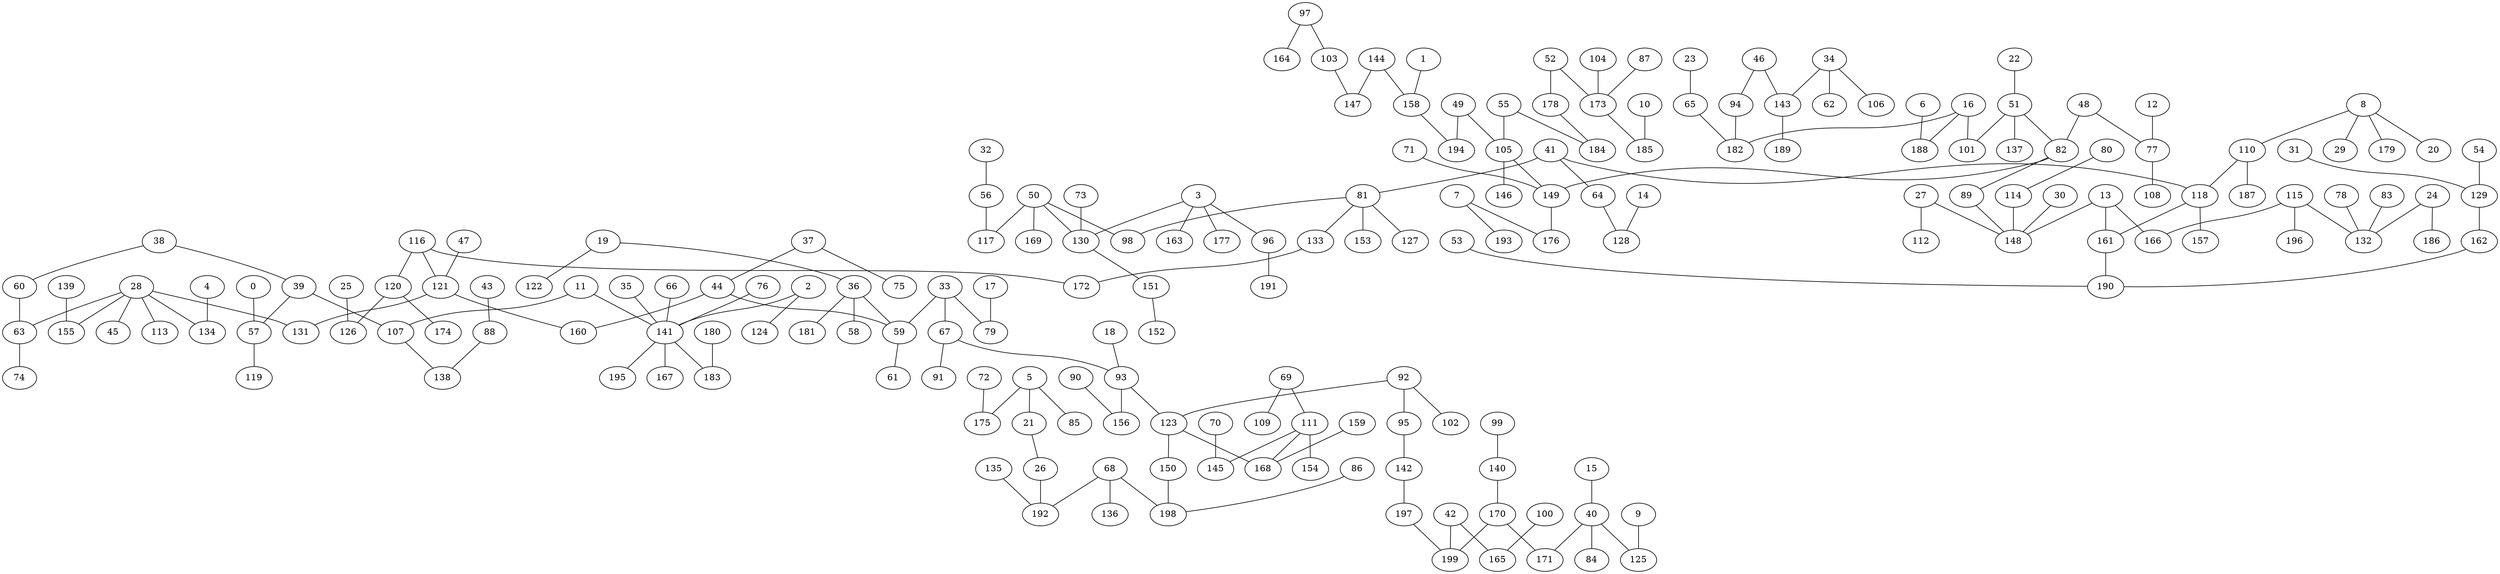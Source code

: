 graph {
120  [Label = "120 (0.00)"]
174  [Label = "174 (0.00)"]
27  [Label = "27 (0.00)"]
112  [Label = "112 (0.00)"]
110  [Label = "110 (0.00)"]
118  [Label = "118 (0.00)"]
28  [Label = "28 (0.00)"]
131  [Label = "131 (0.00)"]
89  [Label = "89 (0.00)"]
148  [Label = "148 (0.00)"]
93  [Label = "93 (0.00)"]
156  [Label = "156 (0.00)"]
34  [Label = "34 (0.00)"]
62  [Label = "62 (0.00)"]
94  [Label = "94 (0.00)"]
182  [Label = "182 (0.00)"]
22  [Label = "22 (0.00)"]
51  [Label = "51 (0.00)"]
13  [Label = "13 (0.00)"]
42  [Label = "42 (0.00)"]
199  [Label = "199 (0.00)"]
46  [Label = "46 (0.00)"]
38  [Label = "38 (0.00)"]
60  [Label = "60 (0.00)"]
155  [Label = "155 (0.00)"]
150  [Label = "150 (0.00)"]
198  [Label = "198 (0.00)"]
11  [Label = "11 (0.00)"]
107  [Label = "107 (0.00)"]
17  [Label = "17 (0.00)"]
79  [Label = "79 (0.00)"]
78  [Label = "78 (0.00)"]
132  [Label = "132 (0.00)"]
66  [Label = "66 (0.00)"]
141  [Label = "141 (0.00)"]
81  [Label = "81 (0.00)"]
133  [Label = "133 (0.00)"]
121  [Label = "121 (0.00)"]
99  [Label = "99 (0.00)"]
140  [Label = "140 (0.00)"]
95  [Label = "95 (0.00)"]
142  [Label = "142 (0.00)"]
39  [Label = "39 (0.00)"]
5  [Label = "5 (0.00)"]
175  [Label = "175 (0.00)"]
101  [Label = "101 (0.00)"]
8  [Label = "8 (0.00)"]
29  [Label = "29 (0.00)"]
167  [Label = "167 (0.00)"]
98  [Label = "98 (0.00)"]
36  [Label = "36 (0.00)"]
58  [Label = "58 (0.00)"]
44  [Label = "44 (0.00)"]
160  [Label = "160 (0.00)"]
59  [Label = "59 (0.00)"]
85  [Label = "85 (0.00)"]
181  [Label = "181 (0.00)"]
30  [Label = "30 (0.00)"]
7  [Label = "7 (0.00)"]
193  [Label = "193 (0.00)"]
116  [Label = "116 (0.00)"]
170  [Label = "170 (0.00)"]
26  [Label = "26 (0.00)"]
192  [Label = "192 (0.00)"]
144  [Label = "144 (0.00)"]
158  [Label = "158 (0.00)"]
33  [Label = "33 (0.00)"]
113  [Label = "113 (0.00)"]
194  [Label = "194 (0.00)"]
49  [Label = "49 (0.00)"]
105  [Label = "105 (0.00)"]
149  [Label = "149 (0.00)"]
161  [Label = "161 (0.00)"]
123  [Label = "123 (0.00)"]
173  [Label = "173 (0.00)"]
185  [Label = "185 (0.00)"]
129  [Label = "129 (0.00)"]
162  [Label = "162 (0.00)"]
68  [Label = "68 (0.00)"]
3  [Label = "3 (0.00)"]
130  [Label = "130 (0.00)"]
71  [Label = "71 (0.00)"]
41  [Label = "41 (0.00)"]
172  [Label = "172 (0.00)"]
50  [Label = "50 (0.00)"]
117  [Label = "117 (0.00)"]
43  [Label = "43 (0.00)"]
88  [Label = "88 (0.00)"]
168  [Label = "168 (0.00)"]
115  [Label = "115 (0.00)"]
143  [Label = "143 (0.00)"]
48  [Label = "48 (0.00)"]
77  [Label = "77 (0.00)"]
37  [Label = "37 (0.00)"]
75  [Label = "75 (0.00)"]
64  [Label = "64 (0.00)"]
128  [Label = "128 (0.00)"]
92  [Label = "92 (0.00)"]
47  [Label = "47 (0.00)"]
111  [Label = "111 (0.00)"]
63  [Label = "63 (0.00)"]
18  [Label = "18 (0.00)"]
82  [Label = "82 (0.00)"]
14  [Label = "14 (0.00)"]
19  [Label = "19 (0.00)"]
122  [Label = "122 (0.00)"]
106  [Label = "106 (0.00)"]
56  [Label = "56 (0.00)"]
166  [Label = "166 (0.00)"]
57  [Label = "57 (0.00)"]
67  [Label = "67 (0.00)"]
91  [Label = "91 (0.00)"]
24  [Label = "24 (0.00)"]
16  [Label = "16 (0.00)"]
195  [Label = "195 (0.00)"]
180  [Label = "180 (0.00)"]
183  [Label = "183 (0.00)"]
45  [Label = "45 (0.00)"]
169  [Label = "169 (0.00)"]
9  [Label = "9 (0.00)"]
125  [Label = "125 (0.00)"]
134  [Label = "134 (0.00)"]
178  [Label = "178 (0.00)"]
184  [Label = "184 (0.00)"]
138  [Label = "138 (0.00)"]
179  [Label = "179 (0.00)"]
197  [Label = "197 (0.00)"]
65  [Label = "65 (0.00)"]
119  [Label = "119 (0.00)"]
127  [Label = "127 (0.00)"]
186  [Label = "186 (0.00)"]
165  [Label = "165 (0.00)"]
135  [Label = "135 (0.00)"]
21  [Label = "21 (0.00)"]
114  [Label = "114 (0.00)"]
176  [Label = "176 (0.00)"]
102  [Label = "102 (0.00)"]
72  [Label = "72 (0.00)"]
52  [Label = "52 (0.00)"]
70  [Label = "70 (0.00)"]
145  [Label = "145 (0.00)"]
4  [Label = "4 (0.00)"]
190  [Label = "190 (0.00)"]
90  [Label = "90 (0.00)"]
55  [Label = "55 (0.00)"]
96  [Label = "96 (0.00)"]
191  [Label = "191 (0.00)"]
6  [Label = "6 (0.00)"]
188  [Label = "188 (0.00)"]
61  [Label = "61 (0.00)"]
1  [Label = "1 (0.00)"]
126  [Label = "126 (0.00)"]
103  [Label = "103 (0.00)"]
147  [Label = "147 (0.00)"]
171  [Label = "171 (0.00)"]
15  [Label = "15 (0.00)"]
40  [Label = "40 (0.00)"]
25  [Label = "25 (0.00)"]
84  [Label = "84 (0.00)"]
23  [Label = "23 (0.00)"]
31  [Label = "31 (0.00)"]
139  [Label = "139 (0.00)"]
73  [Label = "73 (0.00)"]
12  [Label = "12 (0.00)"]
146  [Label = "146 (0.00)"]
74  [Label = "74 (0.00)"]
100  [Label = "100 (0.00)"]
196  [Label = "196 (0.00)"]
53  [Label = "53 (0.00)"]
32  [Label = "32 (0.00)"]
76  [Label = "76 (0.00)"]
137  [Label = "137 (0.00)"]
163  [Label = "163 (0.00)"]
136  [Label = "136 (0.00)"]
108  [Label = "108 (0.00)"]
54  [Label = "54 (0.00)"]
157  [Label = "157 (0.00)"]
151  [Label = "151 (0.00)"]
152  [Label = "152 (0.00)"]
154  [Label = "154 (0.00)"]
10  [Label = "10 (0.00)"]
159  [Label = "159 (0.00)"]
2  [Label = "2 (0.00)"]
20  [Label = "20 (0.00)"]
97  [Label = "97 (0.00)"]
189  [Label = "189 (0.00)"]
86  [Label = "86 (0.00)"]
35  [Label = "35 (0.00)"]
80  [Label = "80 (0.00)"]
69  [Label = "69 (0.00)"]
109  [Label = "109 (0.00)"]
0  [Label = "0 (0.00)"]
164  [Label = "164 (0.00)"]
187  [Label = "187 (0.00)"]
124  [Label = "124 (0.00)"]
104  [Label = "104 (0.00)"]
87  [Label = "87 (0.00)"]
153  [Label = "153 (0.00)"]
177  [Label = "177 (0.00)"]
83  [Label = "83 (0.00)"]

120--174  [Label = "1.14"]
27--112  [Label = "1.16"]
110--118  [Label = "1.38"]
28--131  [Label = "1.41"]
89--148  [Label = "1.61"]
93--156  [Label = "1.68"]
34--62  [Label = "1.99"]
94--182  [Label = "2.07"]
22--51  [Label = "2.18"]
13--148  [Label = "2.34"]
42--199  [Label = "2.42"]
46--94  [Label = "2.46"]
38--60  [Label = "2.64"]
28--155  [Label = "2.69"]
150--198  [Label = "2.69"]
11--107  [Label = "2.71"]
17--79  [Label = "2.99"]
78--132  [Label = "3.06"]
66--141  [Label = "3.22"]
81--133  [Label = "3.43"]
121--131  [Label = "3.53"]
99--140  [Label = "3.72"]
95--142  [Label = "3.74"]
38--39  [Label = "3.77"]
5--175  [Label = "3.82"]
51--101  [Label = "3.88"]
8--29  [Label = "4.08"]
141--167  [Label = "4.21"]
81--98  [Label = "4.52"]
36--58  [Label = "4.54"]
44--160  [Label = "4.66"]
44--59  [Label = "4.71"]
5--85  [Label = "4.72"]
36--181  [Label = "4.78"]
30--148  [Label = "4.78"]
7--193  [Label = "4.78"]
116--121  [Label = "4.82"]
140--170  [Label = "4.91"]
26--192  [Label = "4.99"]
144--158  [Label = "5.08"]
33--59  [Label = "5.27"]
28--113  [Label = "5.31"]
158--194  [Label = "5.39"]
49--194  [Label = "5.40"]
105--149  [Label = "5.42"]
118--161  [Label = "5.44"]
123--150  [Label = "5.69"]
33--79  [Label = "5.72"]
173--185  [Label = "5.75"]
121--160  [Label = "5.85"]
129--162  [Label = "5.92"]
68--192  [Label = "5.98"]
3--130  [Label = "6.05"]
71--149  [Label = "6.13"]
41--118  [Label = "6.20"]
116--172  [Label = "6.41"]
50--117  [Label = "6.43"]
43--88  [Label = "6.54"]
123--168  [Label = "6.58"]
115--132  [Label = "6.85"]
46--143  [Label = "6.91"]
48--77  [Label = "6.97"]
41--81  [Label = "7.12"]
34--143  [Label = "7.14"]
37--75  [Label = "7.22"]
64--128  [Label = "7.35"]
41--64  [Label = "7.39"]
92--123  [Label = "7.47"]
47--121  [Label = "7.49"]
111--168  [Label = "7.63"]
60--63  [Label = "7.64"]
18--93  [Label = "7.66"]
82--89  [Label = "7.67"]
14--128  [Label = "7.70"]
19--122  [Label = "7.77"]
34--106  [Label = "7.82"]
56--117  [Label = "7.88"]
8--110  [Label = "7.97"]
116--120  [Label = "8.05"]
36--59  [Label = "8.08"]
13--166  [Label = "8.16"]
39--57  [Label = "8.16"]
67--91  [Label = "8.16"]
48--82  [Label = "8.25"]
24--132  [Label = "8.27"]
33--67  [Label = "8.35"]
16--101  [Label = "8.44"]
141--195  [Label = "8.47"]
37--44  [Label = "8.55"]
180--183  [Label = "8.58"]
28--45  [Label = "8.58"]
49--105  [Label = "8.61"]
13--161  [Label = "8.64"]
50--169  [Label = "8.68"]
9--125  [Label = "8.76"]
93--123  [Label = "8.76"]
28--134  [Label = "9.15"]
11--141  [Label = "9.28"]
51--82  [Label = "9.29"]
39--107  [Label = "9.49"]
170--199  [Label = "9.50"]
178--184  [Label = "9.62"]
107--138  [Label = "9.79"]
8--179  [Label = "9.88"]
82--149  [Label = "10.02"]
142--197  [Label = "10.08"]
65--182  [Label = "10.08"]
57--119  [Label = "10.27"]
81--127  [Label = "10.32"]
24--186  [Label = "10.33"]
42--165  [Label = "10.36"]
135--192  [Label = "10.48"]
21--26  [Label = "10.76"]
67--93  [Label = "10.80"]
68--198  [Label = "10.94"]
114--148  [Label = "11.19"]
149--176  [Label = "11.19"]
92--102  [Label = "11.22"]
5--21  [Label = "11.25"]
72--175  [Label = "11.48"]
28--63  [Label = "11.58"]
52--173  [Label = "11.61"]
19--36  [Label = "11.66"]
70--145  [Label = "11.77"]
4--134  [Label = "12.05"]
162--190  [Label = "12.29"]
90--156  [Label = "12.38"]
92--95  [Label = "12.43"]
55--184  [Label = "12.65"]
133--172  [Label = "12.68"]
27--148  [Label = "12.71"]
197--199  [Label = "12.72"]
111--145  [Label = "12.76"]
96--191  [Label = "12.82"]
161--190  [Label = "12.98"]
6--188  [Label = "13.22"]
115--166  [Label = "13.32"]
59--61  [Label = "13.47"]
1--158  [Label = "13.54"]
120--126  [Label = "13.69"]
55--105  [Label = "13.78"]
103--147  [Label = "14.53"]
170--171  [Label = "14.53"]
15--40  [Label = "14.72"]
25--126  [Label = "14.95"]
16--182  [Label = "14.97"]
40--171  [Label = "15.09"]
88--138  [Label = "15.10"]
40--84  [Label = "15.13"]
23--65  [Label = "15.15"]
40--125  [Label = "15.16"]
31--129  [Label = "15.16"]
139--155  [Label = "15.18"]
73--130  [Label = "15.29"]
12--77  [Label = "15.40"]
7--176  [Label = "15.62"]
105--146  [Label = "15.98"]
63--74  [Label = "16.70"]
100--165  [Label = "17.08"]
115--196  [Label = "17.37"]
53--190  [Label = "17.50"]
50--98  [Label = "17.51"]
32--56  [Label = "18.03"]
76--141  [Label = "18.84"]
51--137  [Label = "19.32"]
144--147  [Label = "19.44"]
3--163  [Label = "19.53"]
68--136  [Label = "19.66"]
77--108  [Label = "19.68"]
52--178  [Label = "20.07"]
54--129  [Label = "20.94"]
118--157  [Label = "21.31"]
141--183  [Label = "21.66"]
151--152  [Label = "22.19"]
111--154  [Label = "22.68"]
10--185  [Label = "22.76"]
159--168  [Label = "22.77"]
2--141  [Label = "22.82"]
3--96  [Label = "23.36"]
8--20  [Label = "23.73"]
97--103  [Label = "24.48"]
143--189  [Label = "24.52"]
130--151  [Label = "24.66"]
86--198  [Label = "25.33"]
35--141  [Label = "25.56"]
80--114  [Label = "25.86"]
50--130  [Label = "25.99"]
16--188  [Label = "26.33"]
69--111  [Label = "26.75"]
69--109  [Label = "27.40"]
0--57  [Label = "28.48"]
97--164  [Label = "28.65"]
110--187  [Label = "30.04"]
2--124  [Label = "34.24"]
104--173  [Label = "34.94"]
87--173  [Label = "37.08"]
81--153  [Label = "41.41"]
3--177  [Label = "43.63"]
83--132  [Label = "57.47"]
}
